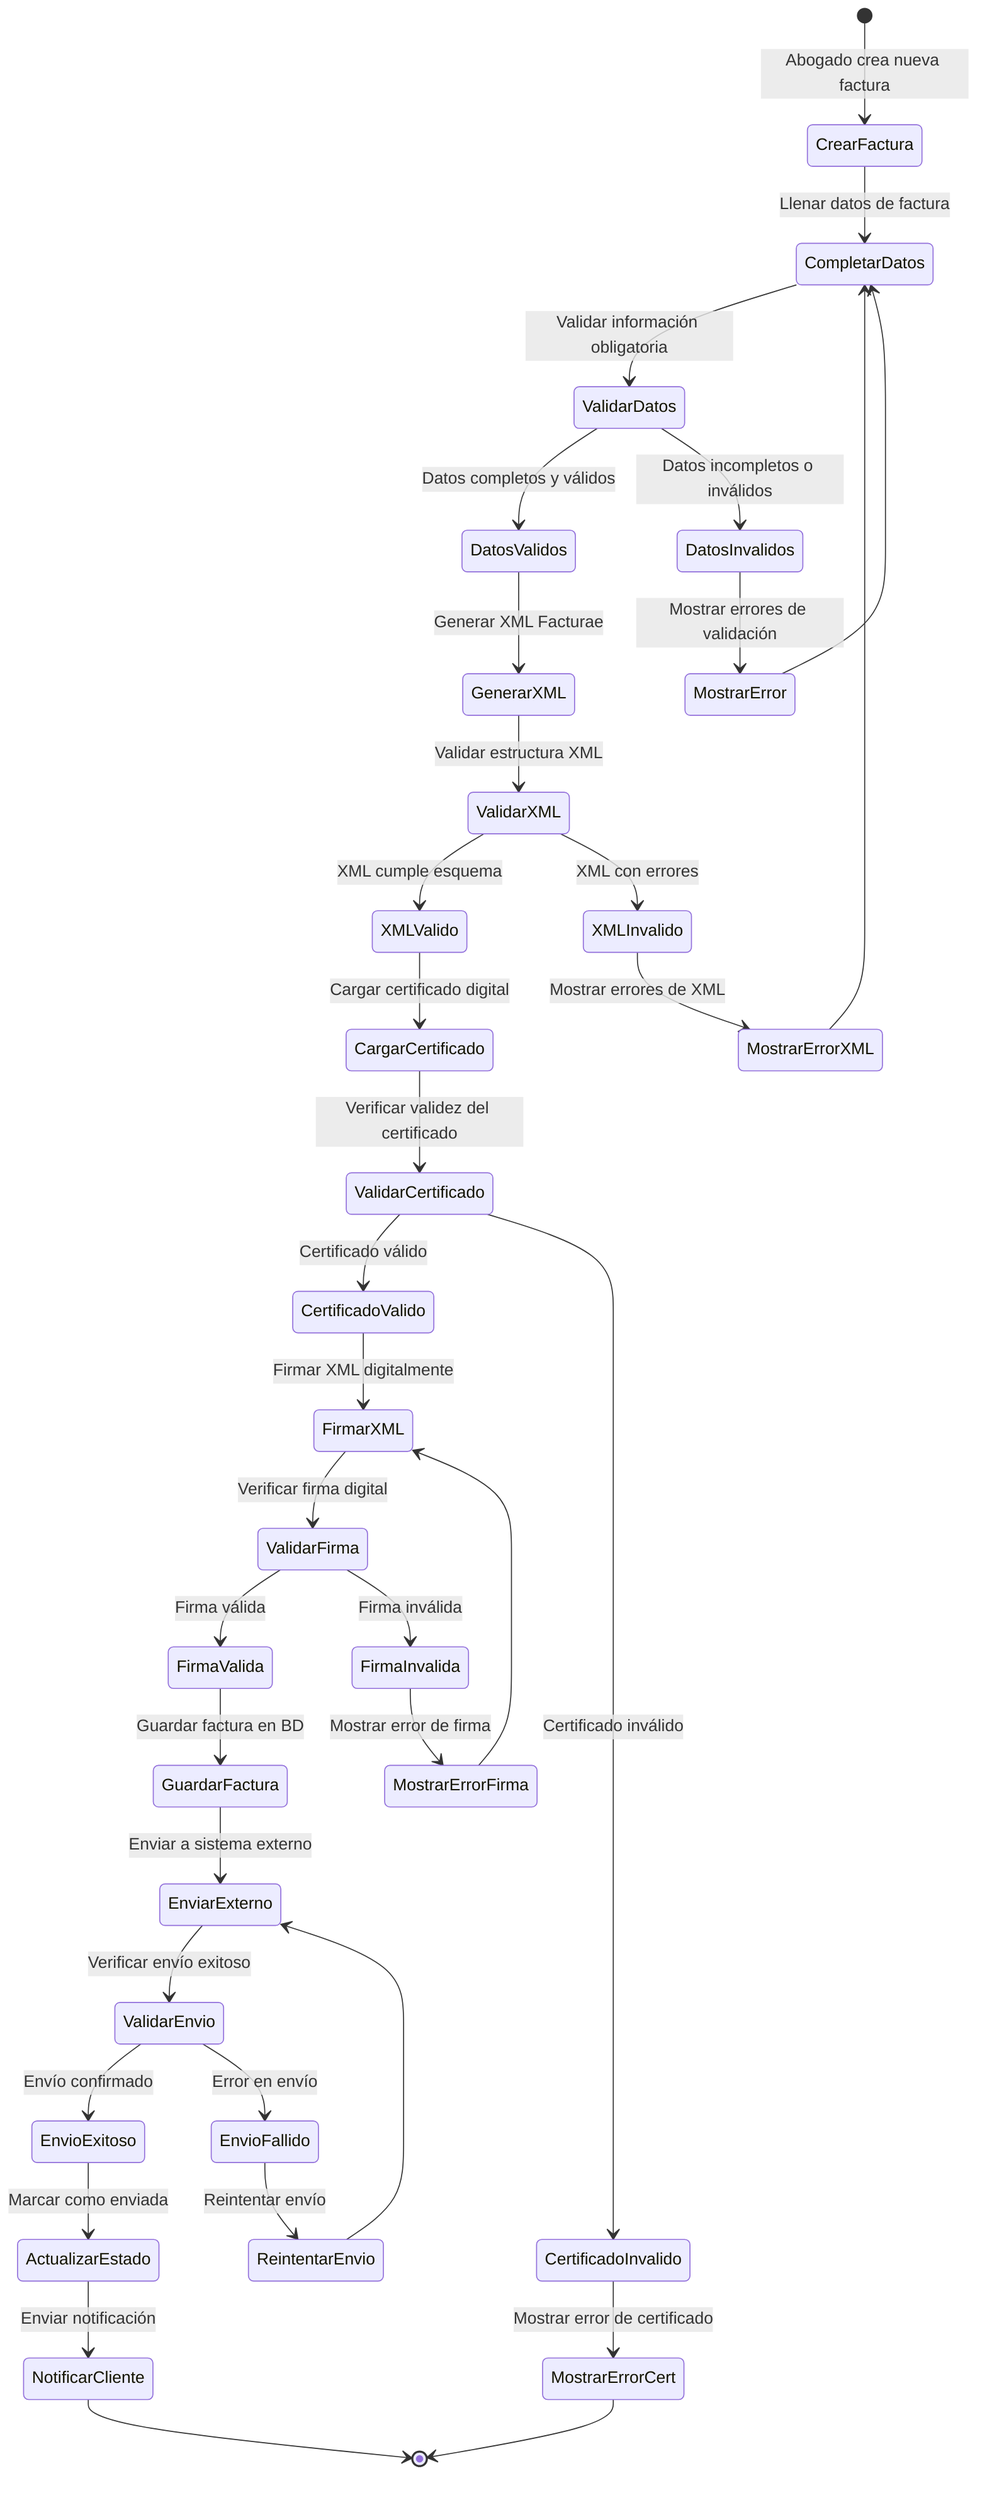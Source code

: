 stateDiagram-v2
    [*] --> CrearFactura : Abogado crea nueva factura
    CrearFactura --> CompletarDatos : Llenar datos de factura
    CompletarDatos --> ValidarDatos : Validar información obligatoria
    ValidarDatos --> DatosValidos : Datos completos y válidos
    ValidarDatos --> DatosInvalidos : Datos incompletos o inválidos
    DatosInvalidos --> MostrarError : Mostrar errores de validación
    MostrarError --> CompletarDatos
    DatosValidos --> GenerarXML : Generar XML Facturae
    GenerarXML --> ValidarXML : Validar estructura XML
    ValidarXML --> XMLValido : XML cumple esquema
    ValidarXML --> XMLInvalido : XML con errores
    XMLInvalido --> MostrarErrorXML : Mostrar errores de XML
    MostrarErrorXML --> CompletarDatos
    XMLValido --> CargarCertificado : Cargar certificado digital
    CargarCertificado --> ValidarCertificado : Verificar validez del certificado
    ValidarCertificado --> CertificadoValido : Certificado válido
    ValidarCertificado --> CertificadoInvalido : Certificado inválido
    CertificadoInvalido --> MostrarErrorCert : Mostrar error de certificado
    MostrarErrorCert --> [*]
    CertificadoValido --> FirmarXML : Firmar XML digitalmente
    FirmarXML --> ValidarFirma : Verificar firma digital
    ValidarFirma --> FirmaValida : Firma válida
    ValidarFirma --> FirmaInvalida : Firma inválida
    FirmaInvalida --> MostrarErrorFirma : Mostrar error de firma
    MostrarErrorFirma --> FirmarXML
    FirmaValida --> GuardarFactura : Guardar factura en BD
    GuardarFactura --> EnviarExterno : Enviar a sistema externo
    EnviarExterno --> ValidarEnvio : Verificar envío exitoso
    ValidarEnvio --> EnvioExitoso : Envío confirmado
    ValidarEnvio --> EnvioFallido : Error en envío
    EnvioFallido --> ReintentarEnvio : Reintentar envío
    ReintentarEnvio --> EnviarExterno
    EnvioExitoso --> ActualizarEstado : Marcar como enviada
    ActualizarEstado --> NotificarCliente : Enviar notificación
    NotificarCliente --> [*]